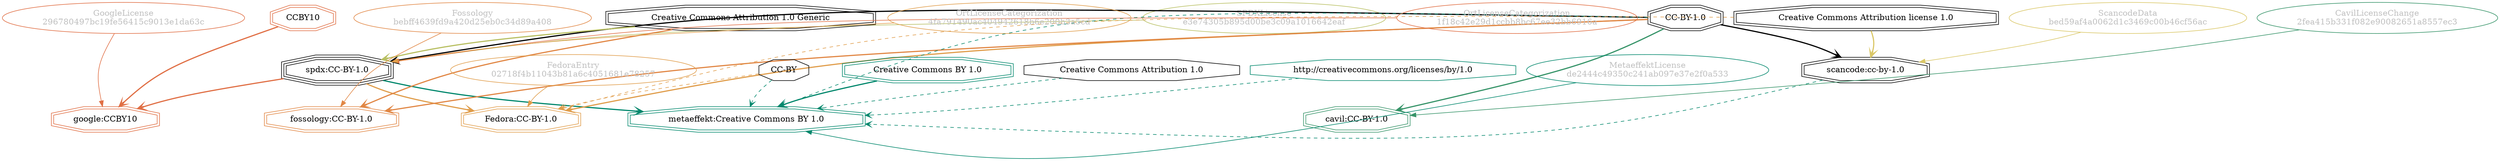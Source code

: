 strict digraph {
    node [shape=box];
    graph [splines=curved];
    770 [label="SPDXLicense\ne3e74305b895d00be3c09a1016642eaf"
        ,fontcolor=gray
        ,color="#b8bf62"
        ,fillcolor="beige;1"
        ,shape=ellipse];
    771 [label="spdx:CC-BY-1.0"
        ,shape=tripleoctagon];
    772 [label="CC-BY-1.0"
        ,shape=doubleoctagon];
    773 [label="Creative Commons Attribution 1.0 Generic"
        ,shape=doubleoctagon];
    5512 [label="GoogleLicense\n296780497bc19fe56415c9013e1da63c"
         ,fontcolor=gray
         ,color="#e06f45"
         ,fillcolor="beige;1"
         ,shape=ellipse];
    5513 [label="google:CCBY10"
         ,color="#e06f45"
         ,shape=doubleoctagon];
    5514 [label=CCBY10
         ,color="#e06f45"
         ,shape=doubleoctagon];
    6057 [label="FedoraEntry\n02718f4b11043b81a6c4051681e78257"
         ,fontcolor=gray
         ,color="#e09d4b"
         ,fillcolor="beige;1"
         ,shape=ellipse];
    6058 [label="Fedora:CC-BY-1.0"
         ,color="#e09d4b"
         ,shape=doubleoctagon];
    6059 [label="Creative Commons Attribution license 1.0"
         ,shape=doubleoctagon];
    6060 [label="CC-BY"
         ,shape=octagon];
    13222 [label="ScancodeData\nbed59af4a0062d1c3469c00b46cf56ac"
          ,fontcolor=gray
          ,color="#dac767"
          ,fillcolor="beige;1"
          ,shape=ellipse];
    13223 [label="scancode:cc-by-1.0"
          ,shape=doubleoctagon];
    26038 [label="Fossology\nbebff4639fd9a420d25eb0c34d89a408"
          ,fontcolor=gray
          ,color="#e18745"
          ,fillcolor="beige;1"
          ,shape=ellipse];
    26039 [label="fossology:CC-BY-1.0"
          ,color="#e18745"
          ,shape=doubleoctagon];
    28561 [label="OrtLicenseCategorization\n1f18c42e29d1ccbb8bc67ee32bb6916a"
          ,fontcolor=gray
          ,color="#e06f45"
          ,fillcolor="beige;1"
          ,shape=ellipse];
    35398 [label="OrtLicenseCategorization\n4fa791490ac404942618b6e200b3a5cd"
          ,fontcolor=gray
          ,color="#e09d4b"
          ,fillcolor="beige;1"
          ,shape=ellipse];
    36531 [label="CavilLicenseChange\n2fea415b331f082e90082651a8557ec3"
          ,fontcolor=gray
          ,color="#379469"
          ,fillcolor="beige;1"
          ,shape=ellipse];
    36532 [label="cavil:CC-BY-1.0"
          ,color="#379469"
          ,shape=doubleoctagon];
    40324 [label="MetaeffektLicense\nde2444c49350c241ab097e37e2f0a533"
          ,fontcolor=gray
          ,color="#00876c"
          ,fillcolor="beige;1"
          ,shape=ellipse];
    40325 [label="metaeffekt:Creative Commons BY 1.0"
          ,color="#00876c"
          ,shape=doubleoctagon];
    40326 [label="Creative Commons BY 1.0"
          ,color="#00876c"
          ,shape=doubleoctagon];
    40327 [label="Creative Commons Attribution 1.0"
          ,shape=octagon];
    40328 [label="http://creativecommons.org/licenses/by/1.0"
          ,color="#00876c"
          ,shape=octagon];
    770 -> 771 [weight=0.5
               ,color="#b8bf62"];
    771 -> 5513 [style=bold
                ,arrowhead=vee
                ,weight=0.7
                ,color="#e06f45"];
    771 -> 6058 [style=bold
                ,arrowhead=vee
                ,weight=0.7
                ,color="#e09d4b"];
    771 -> 40325 [style=bold
                 ,arrowhead=vee
                 ,weight=0.7
                 ,color="#00876c"];
    772 -> 771 [style=bold
               ,arrowhead=vee
               ,weight=0.7];
    772 -> 6058 [style=bold
                ,arrowhead=vee
                ,weight=0.7
                ,color="#e09d4b"];
    772 -> 13223 [style=bold
                 ,arrowhead=vee
                 ,weight=0.7];
    772 -> 26039 [style=bold
                 ,arrowhead=vee
                 ,weight=0.7
                 ,color="#e18745"];
    772 -> 36532 [style=bold
                 ,arrowhead=vee
                 ,weight=0.7
                 ,color="#379469"];
    772 -> 36532 [style=bold
                 ,arrowhead=vee
                 ,weight=0.7
                 ,color="#379469"];
    772 -> 40325 [style=dashed
                 ,arrowhead=vee
                 ,weight=0.5
                 ,color="#00876c"];
    773 -> 771 [style=bold
               ,arrowhead=vee
               ,weight=0.7
               ,color="#b8bf62"];
    773 -> 26039 [style=bold
                 ,arrowhead=vee
                 ,weight=0.7
                 ,color="#e18745"];
    5512 -> 5513 [weight=0.5
                 ,color="#e06f45"];
    5514 -> 5513 [style=bold
                 ,arrowhead=vee
                 ,weight=0.7
                 ,color="#e06f45"];
    6057 -> 6058 [weight=0.5
                 ,color="#e09d4b"];
    6059 -> 6058 [style=dashed
                 ,arrowhead=vee
                 ,weight=0.5
                 ,color="#e09d4b"];
    6059 -> 13223 [style=bold
                  ,arrowhead=vee
                  ,weight=0.7
                  ,color="#dac767"];
    6060 -> 6058 [style=dashed
                 ,arrowhead=vee
                 ,weight=0.5
                 ,color="#e09d4b"];
    6060 -> 40325 [style=dashed
                  ,arrowhead=vee
                  ,weight=0.5
                  ,color="#00876c"];
    13222 -> 13223 [weight=0.5
                   ,color="#dac767"];
    13223 -> 40325 [style=dashed
                   ,arrowhead=vee
                   ,weight=0.5
                   ,color="#00876c"];
    26038 -> 26039 [weight=0.5
                   ,color="#e18745"];
    28561 -> 771 [weight=0.5
                 ,color="#e06f45"];
    35398 -> 771 [weight=0.5
                 ,color="#e09d4b"];
    36531 -> 36532 [weight=0.5
                   ,color="#379469"];
    40324 -> 40325 [weight=0.5
                   ,color="#00876c"];
    40326 -> 40325 [style=bold
                   ,arrowhead=vee
                   ,weight=0.7
                   ,color="#00876c"];
    40327 -> 40325 [style=dashed
                   ,arrowhead=vee
                   ,weight=0.5
                   ,color="#00876c"];
    40328 -> 40325 [style=dashed
                   ,arrowhead=vee
                   ,weight=0.5
                   ,color="#00876c"];
}
